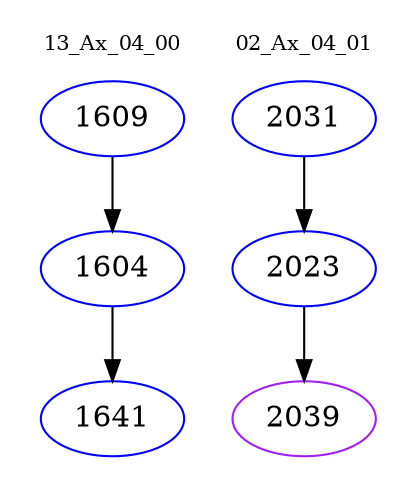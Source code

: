 digraph{
subgraph cluster_0 {
color = white
label = "13_Ax_04_00";
fontsize=10;
T0_1609 [label="1609", color="blue"]
T0_1609 -> T0_1604 [color="black"]
T0_1604 [label="1604", color="blue"]
T0_1604 -> T0_1641 [color="black"]
T0_1641 [label="1641", color="blue"]
}
subgraph cluster_1 {
color = white
label = "02_Ax_04_01";
fontsize=10;
T1_2031 [label="2031", color="blue"]
T1_2031 -> T1_2023 [color="black"]
T1_2023 [label="2023", color="blue"]
T1_2023 -> T1_2039 [color="black"]
T1_2039 [label="2039", color="purple"]
}
}
